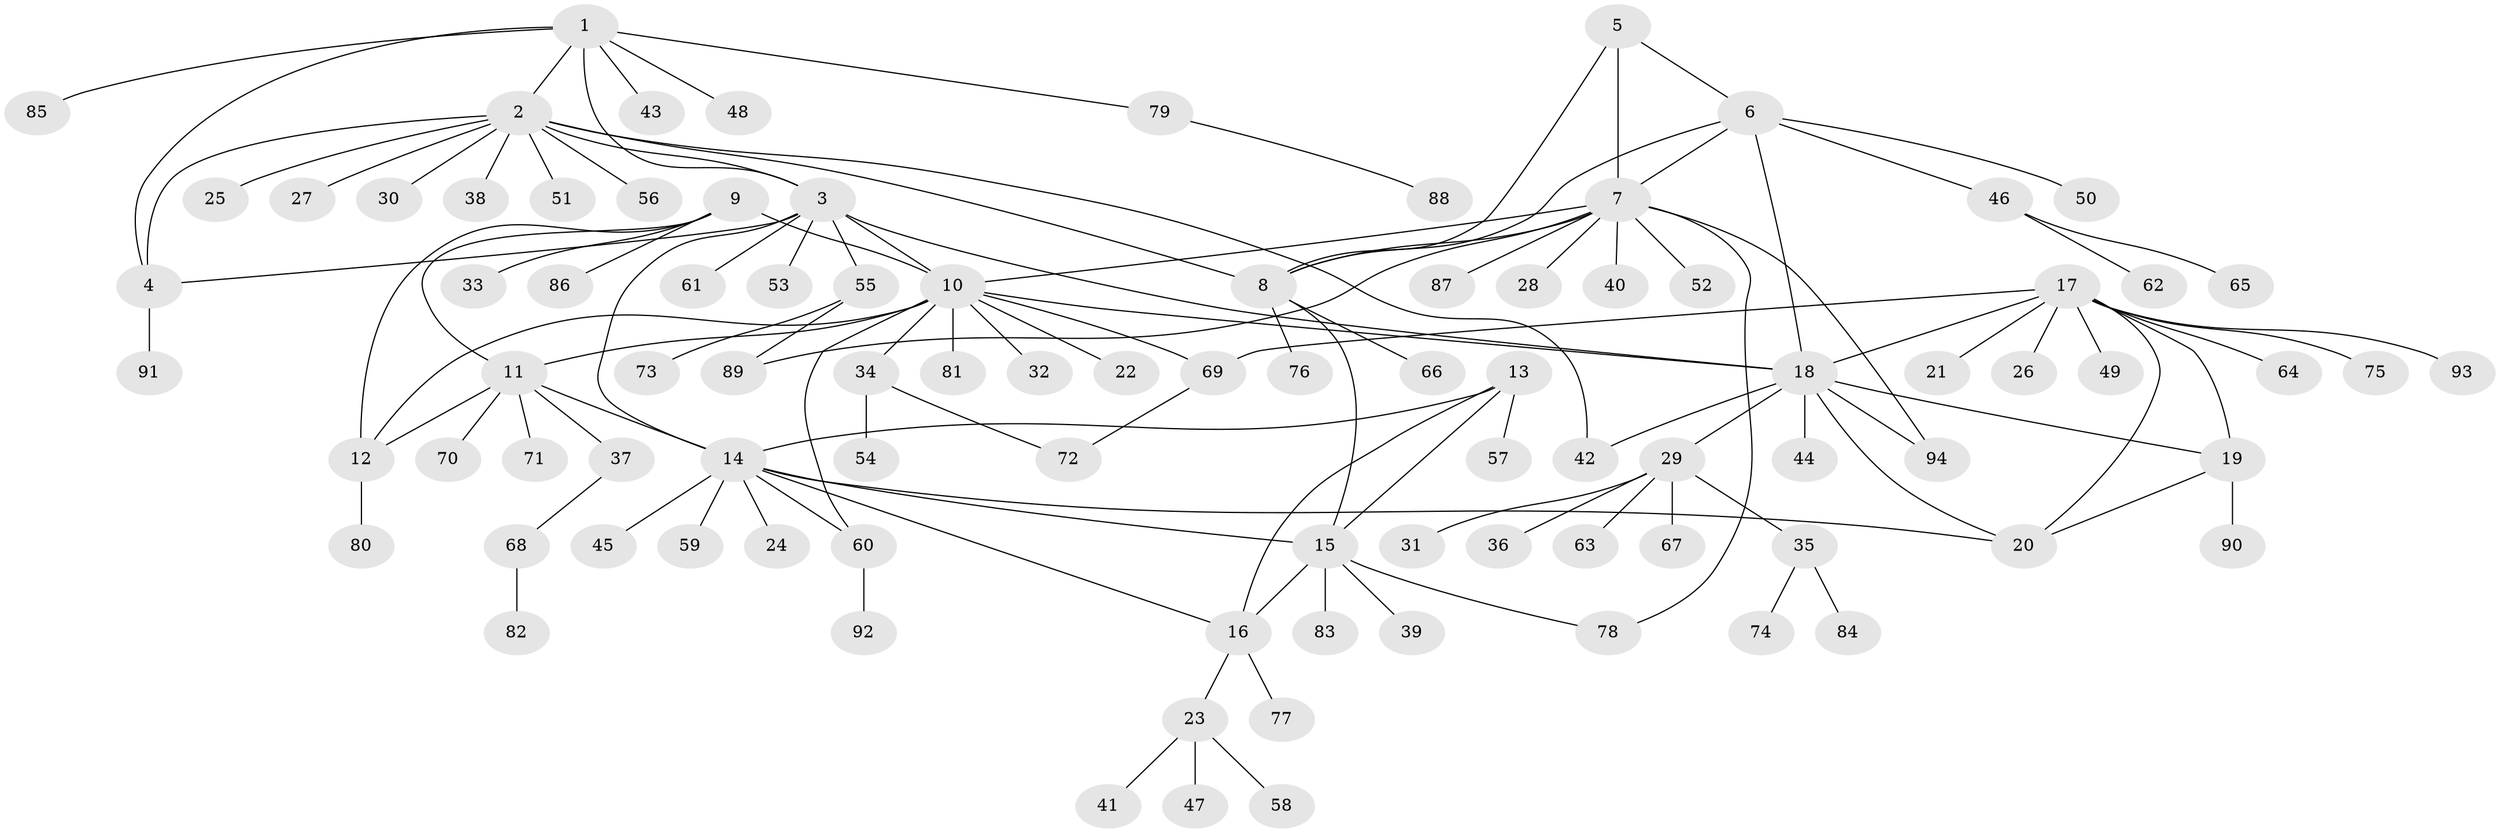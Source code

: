 // Generated by graph-tools (version 1.1) at 2025/11/02/27/25 16:11:35]
// undirected, 94 vertices, 121 edges
graph export_dot {
graph [start="1"]
  node [color=gray90,style=filled];
  1;
  2;
  3;
  4;
  5;
  6;
  7;
  8;
  9;
  10;
  11;
  12;
  13;
  14;
  15;
  16;
  17;
  18;
  19;
  20;
  21;
  22;
  23;
  24;
  25;
  26;
  27;
  28;
  29;
  30;
  31;
  32;
  33;
  34;
  35;
  36;
  37;
  38;
  39;
  40;
  41;
  42;
  43;
  44;
  45;
  46;
  47;
  48;
  49;
  50;
  51;
  52;
  53;
  54;
  55;
  56;
  57;
  58;
  59;
  60;
  61;
  62;
  63;
  64;
  65;
  66;
  67;
  68;
  69;
  70;
  71;
  72;
  73;
  74;
  75;
  76;
  77;
  78;
  79;
  80;
  81;
  82;
  83;
  84;
  85;
  86;
  87;
  88;
  89;
  90;
  91;
  92;
  93;
  94;
  1 -- 2;
  1 -- 3;
  1 -- 4;
  1 -- 43;
  1 -- 48;
  1 -- 79;
  1 -- 85;
  2 -- 3;
  2 -- 4;
  2 -- 8;
  2 -- 25;
  2 -- 27;
  2 -- 30;
  2 -- 38;
  2 -- 42;
  2 -- 51;
  2 -- 56;
  3 -- 4;
  3 -- 10;
  3 -- 14;
  3 -- 18;
  3 -- 53;
  3 -- 55;
  3 -- 61;
  4 -- 91;
  5 -- 6;
  5 -- 7;
  5 -- 8;
  6 -- 7;
  6 -- 8;
  6 -- 18;
  6 -- 46;
  6 -- 50;
  7 -- 8;
  7 -- 10;
  7 -- 28;
  7 -- 40;
  7 -- 52;
  7 -- 78;
  7 -- 87;
  7 -- 89;
  7 -- 94;
  8 -- 15;
  8 -- 66;
  8 -- 76;
  9 -- 10;
  9 -- 11;
  9 -- 12;
  9 -- 33;
  9 -- 86;
  10 -- 11;
  10 -- 12;
  10 -- 18;
  10 -- 22;
  10 -- 32;
  10 -- 34;
  10 -- 60;
  10 -- 69;
  10 -- 81;
  11 -- 12;
  11 -- 14;
  11 -- 37;
  11 -- 70;
  11 -- 71;
  12 -- 80;
  13 -- 14;
  13 -- 15;
  13 -- 16;
  13 -- 57;
  14 -- 15;
  14 -- 16;
  14 -- 20;
  14 -- 24;
  14 -- 45;
  14 -- 59;
  14 -- 60;
  15 -- 16;
  15 -- 39;
  15 -- 78;
  15 -- 83;
  16 -- 23;
  16 -- 77;
  17 -- 18;
  17 -- 19;
  17 -- 20;
  17 -- 21;
  17 -- 26;
  17 -- 49;
  17 -- 64;
  17 -- 69;
  17 -- 75;
  17 -- 93;
  18 -- 19;
  18 -- 20;
  18 -- 29;
  18 -- 42;
  18 -- 44;
  18 -- 94;
  19 -- 20;
  19 -- 90;
  23 -- 41;
  23 -- 47;
  23 -- 58;
  29 -- 31;
  29 -- 35;
  29 -- 36;
  29 -- 63;
  29 -- 67;
  34 -- 54;
  34 -- 72;
  35 -- 74;
  35 -- 84;
  37 -- 68;
  46 -- 62;
  46 -- 65;
  55 -- 73;
  55 -- 89;
  60 -- 92;
  68 -- 82;
  69 -- 72;
  79 -- 88;
}
